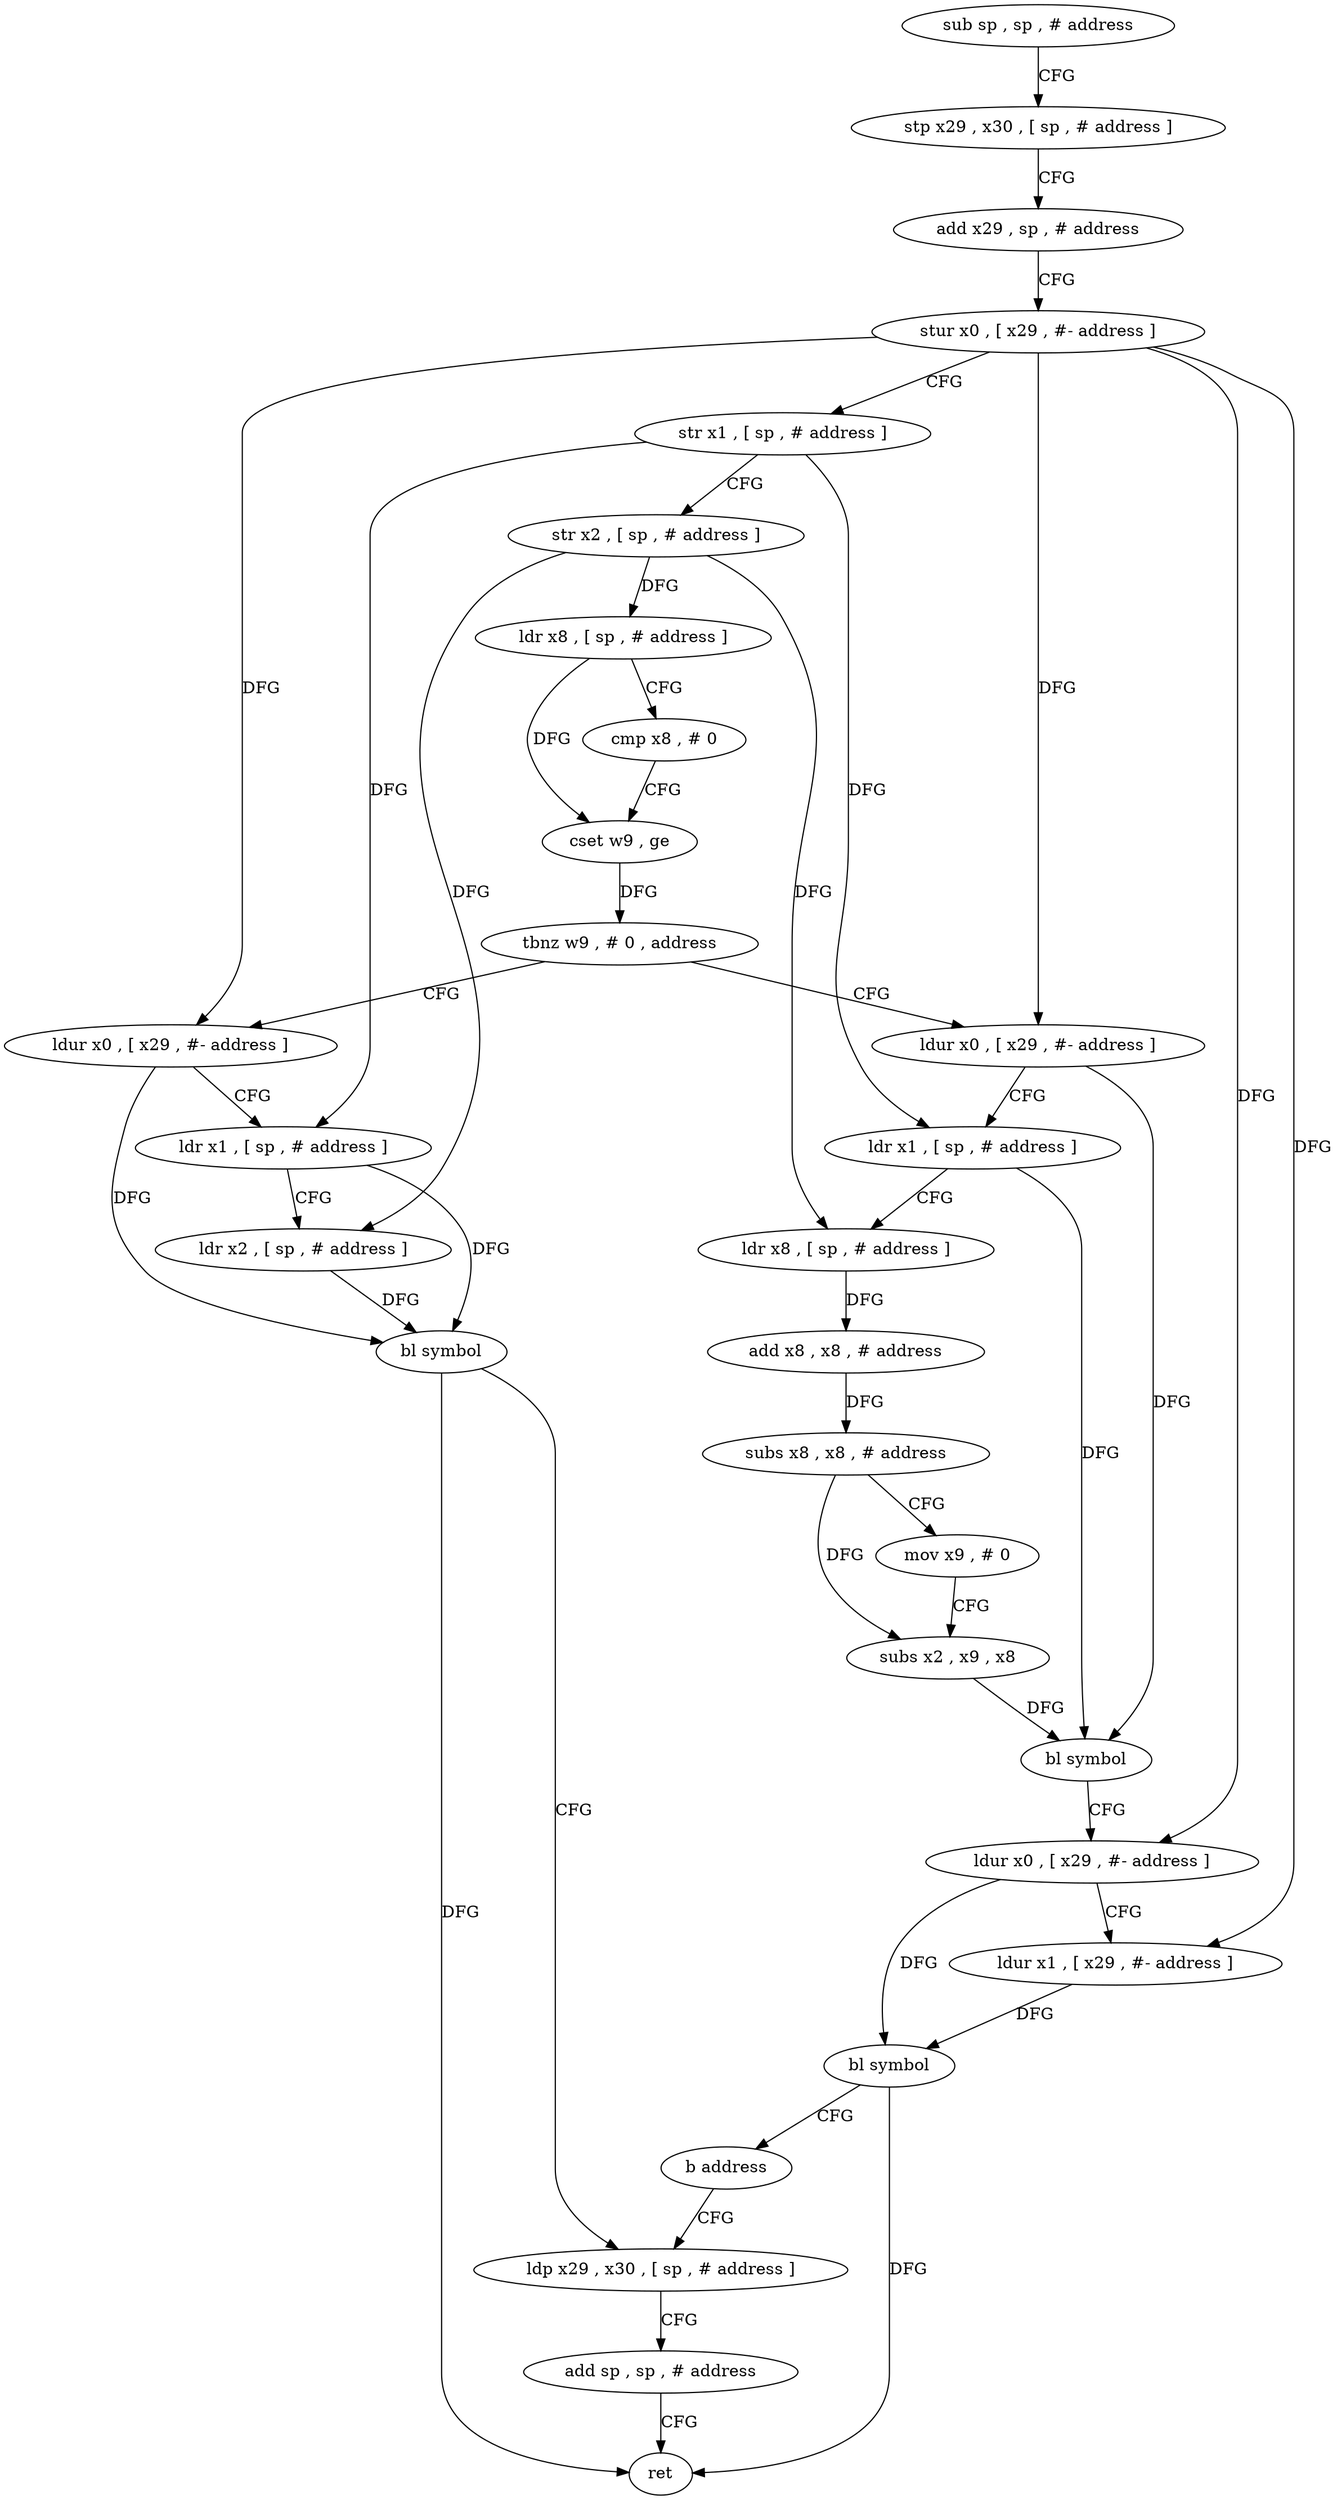 digraph "func" {
"4251488" [label = "sub sp , sp , # address" ]
"4251492" [label = "stp x29 , x30 , [ sp , # address ]" ]
"4251496" [label = "add x29 , sp , # address" ]
"4251500" [label = "stur x0 , [ x29 , #- address ]" ]
"4251504" [label = "str x1 , [ sp , # address ]" ]
"4251508" [label = "str x2 , [ sp , # address ]" ]
"4251512" [label = "ldr x8 , [ sp , # address ]" ]
"4251516" [label = "cmp x8 , # 0" ]
"4251520" [label = "cset w9 , ge" ]
"4251524" [label = "tbnz w9 , # 0 , address" ]
"4251576" [label = "ldur x0 , [ x29 , #- address ]" ]
"4251528" [label = "ldur x0 , [ x29 , #- address ]" ]
"4251580" [label = "ldr x1 , [ sp , # address ]" ]
"4251584" [label = "ldr x2 , [ sp , # address ]" ]
"4251588" [label = "bl symbol" ]
"4251592" [label = "ldp x29 , x30 , [ sp , # address ]" ]
"4251532" [label = "ldr x1 , [ sp , # address ]" ]
"4251536" [label = "ldr x8 , [ sp , # address ]" ]
"4251540" [label = "add x8 , x8 , # address" ]
"4251544" [label = "subs x8 , x8 , # address" ]
"4251548" [label = "mov x9 , # 0" ]
"4251552" [label = "subs x2 , x9 , x8" ]
"4251556" [label = "bl symbol" ]
"4251560" [label = "ldur x0 , [ x29 , #- address ]" ]
"4251564" [label = "ldur x1 , [ x29 , #- address ]" ]
"4251568" [label = "bl symbol" ]
"4251572" [label = "b address" ]
"4251596" [label = "add sp , sp , # address" ]
"4251600" [label = "ret" ]
"4251488" -> "4251492" [ label = "CFG" ]
"4251492" -> "4251496" [ label = "CFG" ]
"4251496" -> "4251500" [ label = "CFG" ]
"4251500" -> "4251504" [ label = "CFG" ]
"4251500" -> "4251576" [ label = "DFG" ]
"4251500" -> "4251528" [ label = "DFG" ]
"4251500" -> "4251560" [ label = "DFG" ]
"4251500" -> "4251564" [ label = "DFG" ]
"4251504" -> "4251508" [ label = "CFG" ]
"4251504" -> "4251580" [ label = "DFG" ]
"4251504" -> "4251532" [ label = "DFG" ]
"4251508" -> "4251512" [ label = "DFG" ]
"4251508" -> "4251584" [ label = "DFG" ]
"4251508" -> "4251536" [ label = "DFG" ]
"4251512" -> "4251516" [ label = "CFG" ]
"4251512" -> "4251520" [ label = "DFG" ]
"4251516" -> "4251520" [ label = "CFG" ]
"4251520" -> "4251524" [ label = "DFG" ]
"4251524" -> "4251576" [ label = "CFG" ]
"4251524" -> "4251528" [ label = "CFG" ]
"4251576" -> "4251580" [ label = "CFG" ]
"4251576" -> "4251588" [ label = "DFG" ]
"4251528" -> "4251532" [ label = "CFG" ]
"4251528" -> "4251556" [ label = "DFG" ]
"4251580" -> "4251584" [ label = "CFG" ]
"4251580" -> "4251588" [ label = "DFG" ]
"4251584" -> "4251588" [ label = "DFG" ]
"4251588" -> "4251592" [ label = "CFG" ]
"4251588" -> "4251600" [ label = "DFG" ]
"4251592" -> "4251596" [ label = "CFG" ]
"4251532" -> "4251536" [ label = "CFG" ]
"4251532" -> "4251556" [ label = "DFG" ]
"4251536" -> "4251540" [ label = "DFG" ]
"4251540" -> "4251544" [ label = "DFG" ]
"4251544" -> "4251548" [ label = "CFG" ]
"4251544" -> "4251552" [ label = "DFG" ]
"4251548" -> "4251552" [ label = "CFG" ]
"4251552" -> "4251556" [ label = "DFG" ]
"4251556" -> "4251560" [ label = "CFG" ]
"4251560" -> "4251564" [ label = "CFG" ]
"4251560" -> "4251568" [ label = "DFG" ]
"4251564" -> "4251568" [ label = "DFG" ]
"4251568" -> "4251572" [ label = "CFG" ]
"4251568" -> "4251600" [ label = "DFG" ]
"4251572" -> "4251592" [ label = "CFG" ]
"4251596" -> "4251600" [ label = "CFG" ]
}

